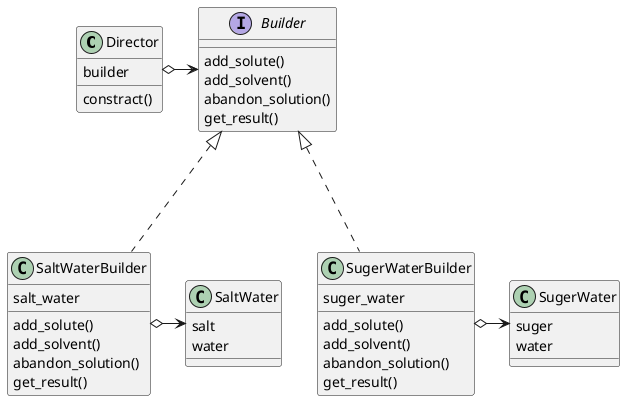 @startuml
class Director {
  builder

  constract()
}
interface Builder{

  add_solute()
  add_solvent()
  abandon_solution()
  get_result()
}

class SaltWaterBuilder{
  salt_water

  add_solute()
  add_solvent()
  abandon_solution()
  get_result()
}

class SaltWater{
  salt
  water
}
class SugerWaterBuilder{
  suger_water

  add_solute()
  add_solvent()
  abandon_solution()
  get_result()
}
class SugerWater{
  suger
  water
}

Director o-right-> Builder
SaltWaterBuilder .-up-|>Builder
SaltWaterBuilder o-right->SaltWater
SugerWaterBuilder .-up-|>Builder
SugerWaterBuilder o-right->SugerWater

@enduml
